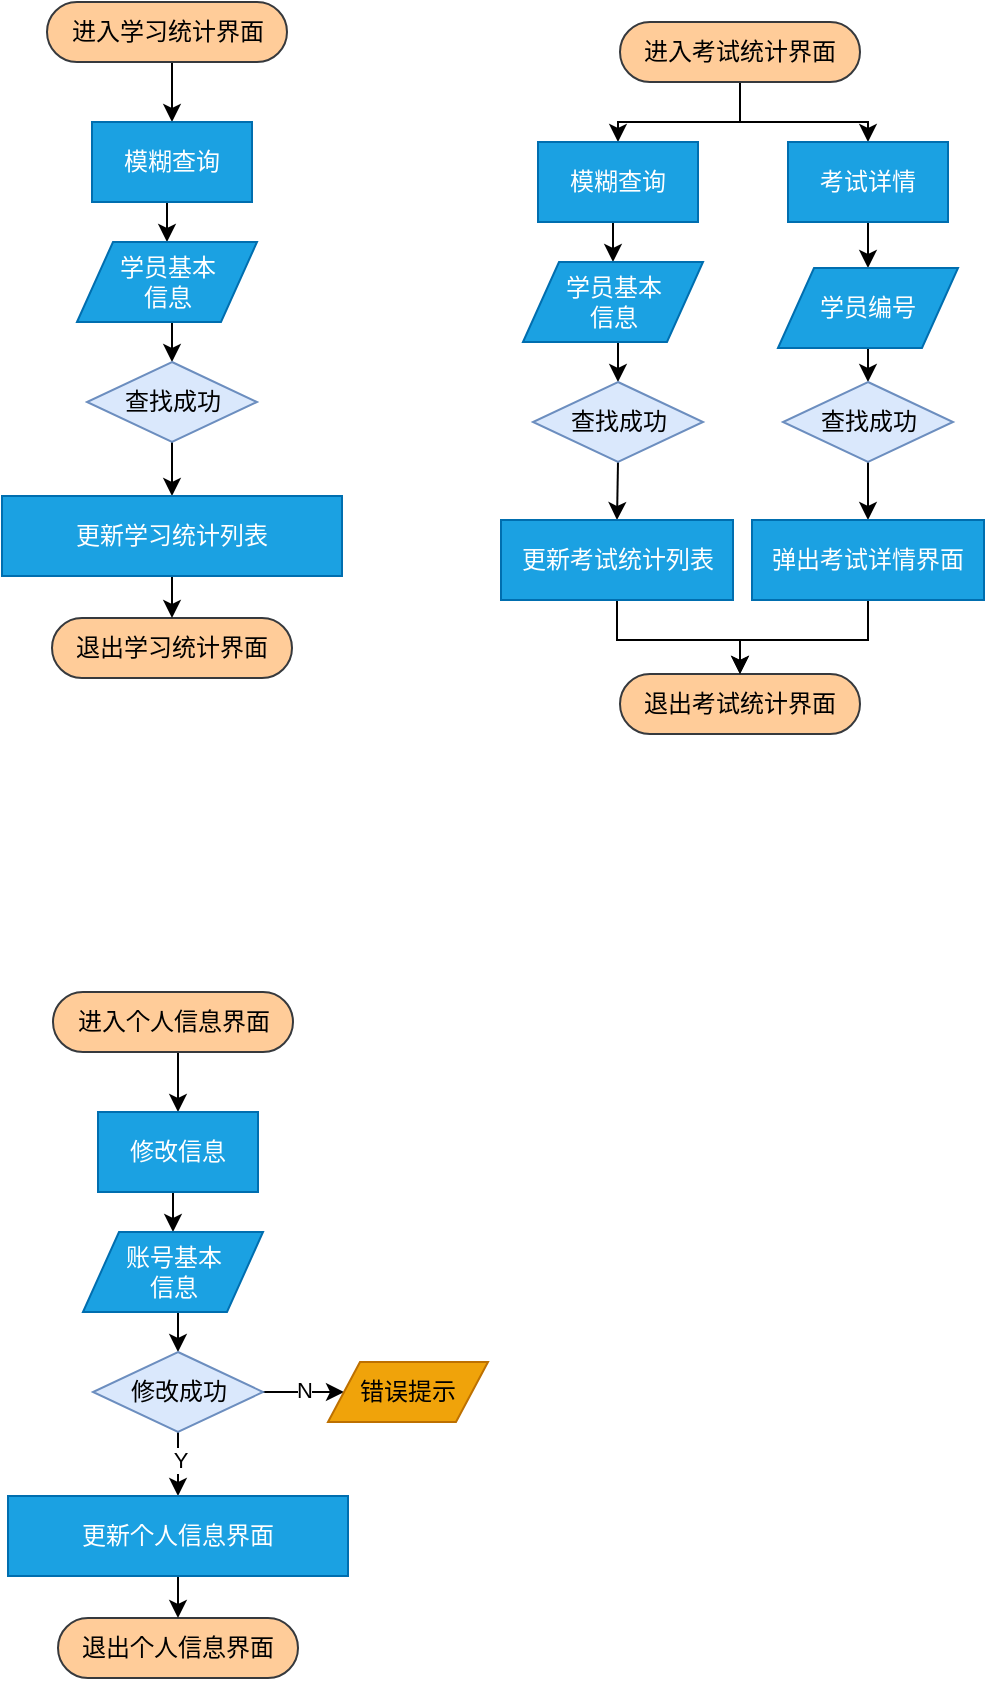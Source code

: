 <mxfile version="21.5.2" type="github">
  <diagram name="第 1 页" id="XhXCg2Ok07YFrrj1PNat">
    <mxGraphModel dx="794" dy="477" grid="0" gridSize="10" guides="1" tooltips="1" connect="1" arrows="1" fold="1" page="1" pageScale="1" pageWidth="827" pageHeight="1169" math="0" shadow="0">
      <root>
        <mxCell id="0" />
        <mxCell id="1" parent="0" />
        <mxCell id="_7LHMn7Qy-vGmnw-7lLM-3" style="edgeStyle=orthogonalEdgeStyle;rounded=0;orthogonalLoop=1;jettySize=auto;html=1;exitX=0.5;exitY=0.5;exitDx=0;exitDy=15;exitPerimeter=0;entryX=0.5;entryY=0;entryDx=0;entryDy=0;" edge="1" parent="1" source="_7LHMn7Qy-vGmnw-7lLM-4" target="_7LHMn7Qy-vGmnw-7lLM-11">
          <mxGeometry relative="1" as="geometry" />
        </mxCell>
        <mxCell id="_7LHMn7Qy-vGmnw-7lLM-4" value="进入学习统计界面" style="html=1;dashed=0;whiteSpace=wrap;shape=mxgraph.dfd.start;fillColor=#ffcc99;strokeColor=#36393d;" vertex="1" parent="1">
          <mxGeometry x="277.5" y="140" width="120" height="30" as="geometry" />
        </mxCell>
        <mxCell id="_7LHMn7Qy-vGmnw-7lLM-7" value="退出学习统计界面" style="html=1;dashed=0;whiteSpace=wrap;shape=mxgraph.dfd.start;fillColor=#ffcc99;strokeColor=#36393d;" vertex="1" parent="1">
          <mxGeometry x="280" y="448" width="120" height="30" as="geometry" />
        </mxCell>
        <mxCell id="_7LHMn7Qy-vGmnw-7lLM-31" style="edgeStyle=orthogonalEdgeStyle;rounded=0;orthogonalLoop=1;jettySize=auto;html=1;exitX=0.5;exitY=1;exitDx=0;exitDy=0;entryX=0.5;entryY=0;entryDx=0;entryDy=0;" edge="1" parent="1" source="_7LHMn7Qy-vGmnw-7lLM-11" target="_7LHMn7Qy-vGmnw-7lLM-17">
          <mxGeometry relative="1" as="geometry" />
        </mxCell>
        <mxCell id="_7LHMn7Qy-vGmnw-7lLM-11" value="模糊查询" style="html=1;dashed=0;whiteSpace=wrap;fillColor=#1ba1e2;fontColor=#ffffff;strokeColor=#006EAF;" vertex="1" parent="1">
          <mxGeometry x="300" y="200" width="80" height="40" as="geometry" />
        </mxCell>
        <mxCell id="_7LHMn7Qy-vGmnw-7lLM-16" style="edgeStyle=orthogonalEdgeStyle;rounded=0;orthogonalLoop=1;jettySize=auto;html=1;exitX=0.5;exitY=1;exitDx=0;exitDy=0;entryX=0.5;entryY=0;entryDx=0;entryDy=0;" edge="1" parent="1" source="_7LHMn7Qy-vGmnw-7lLM-17" target="_7LHMn7Qy-vGmnw-7lLM-25">
          <mxGeometry relative="1" as="geometry" />
        </mxCell>
        <mxCell id="_7LHMn7Qy-vGmnw-7lLM-17" value="学员基本&lt;br&gt;信息" style="shape=parallelogram;perimeter=parallelogramPerimeter;whiteSpace=wrap;html=1;dashed=0;fillColor=#1ba1e2;fontColor=#ffffff;strokeColor=#006EAF;" vertex="1" parent="1">
          <mxGeometry x="292.5" y="260" width="90" height="40" as="geometry" />
        </mxCell>
        <mxCell id="_7LHMn7Qy-vGmnw-7lLM-24" style="edgeStyle=orthogonalEdgeStyle;rounded=0;orthogonalLoop=1;jettySize=auto;html=1;exitX=0.5;exitY=1;exitDx=0;exitDy=0;entryX=0.5;entryY=0;entryDx=0;entryDy=0;" edge="1" parent="1" source="_7LHMn7Qy-vGmnw-7lLM-25" target="_7LHMn7Qy-vGmnw-7lLM-28">
          <mxGeometry relative="1" as="geometry" />
        </mxCell>
        <mxCell id="_7LHMn7Qy-vGmnw-7lLM-25" value="查找成功" style="shape=rhombus;html=1;dashed=0;whiteSpace=wrap;perimeter=rhombusPerimeter;fillColor=#dae8fc;strokeColor=#6c8ebf;" vertex="1" parent="1">
          <mxGeometry x="297.5" y="320" width="85" height="40" as="geometry" />
        </mxCell>
        <mxCell id="_7LHMn7Qy-vGmnw-7lLM-27" style="edgeStyle=orthogonalEdgeStyle;rounded=0;orthogonalLoop=1;jettySize=auto;html=1;exitX=0.5;exitY=1;exitDx=0;exitDy=0;" edge="1" parent="1" source="_7LHMn7Qy-vGmnw-7lLM-28" target="_7LHMn7Qy-vGmnw-7lLM-7">
          <mxGeometry relative="1" as="geometry" />
        </mxCell>
        <mxCell id="_7LHMn7Qy-vGmnw-7lLM-28" value="更新学习统计列表" style="html=1;dashed=0;whiteSpace=wrap;fillColor=#1ba1e2;fontColor=#ffffff;strokeColor=#006EAF;" vertex="1" parent="1">
          <mxGeometry x="255" y="387" width="170" height="40" as="geometry" />
        </mxCell>
        <mxCell id="_7LHMn7Qy-vGmnw-7lLM-29" style="edgeStyle=orthogonalEdgeStyle;rounded=0;orthogonalLoop=1;jettySize=auto;html=1;exitX=0.5;exitY=0.5;exitDx=0;exitDy=15;exitPerimeter=0;" edge="1" parent="1" source="_7LHMn7Qy-vGmnw-7lLM-7" target="_7LHMn7Qy-vGmnw-7lLM-7">
          <mxGeometry relative="1" as="geometry" />
        </mxCell>
        <mxCell id="_7LHMn7Qy-vGmnw-7lLM-33" style="edgeStyle=orthogonalEdgeStyle;rounded=0;orthogonalLoop=1;jettySize=auto;html=1;exitX=0.5;exitY=0.5;exitDx=0;exitDy=15;exitPerimeter=0;entryX=0.5;entryY=0;entryDx=0;entryDy=0;" edge="1" parent="1" source="_7LHMn7Qy-vGmnw-7lLM-34" target="_7LHMn7Qy-vGmnw-7lLM-37">
          <mxGeometry relative="1" as="geometry" />
        </mxCell>
        <mxCell id="_7LHMn7Qy-vGmnw-7lLM-53" style="edgeStyle=orthogonalEdgeStyle;rounded=0;orthogonalLoop=1;jettySize=auto;html=1;exitX=0.5;exitY=0.5;exitDx=0;exitDy=15;exitPerimeter=0;" edge="1" parent="1" source="_7LHMn7Qy-vGmnw-7lLM-34" target="_7LHMn7Qy-vGmnw-7lLM-45">
          <mxGeometry relative="1" as="geometry" />
        </mxCell>
        <mxCell id="_7LHMn7Qy-vGmnw-7lLM-34" value="进入考试统计界面" style="html=1;dashed=0;whiteSpace=wrap;shape=mxgraph.dfd.start;fillColor=#ffcc99;strokeColor=#36393d;" vertex="1" parent="1">
          <mxGeometry x="564" y="150" width="120" height="30" as="geometry" />
        </mxCell>
        <mxCell id="_7LHMn7Qy-vGmnw-7lLM-35" value="退出考试统计界面" style="html=1;dashed=0;whiteSpace=wrap;shape=mxgraph.dfd.start;fillColor=#ffcc99;strokeColor=#36393d;" vertex="1" parent="1">
          <mxGeometry x="564" y="476" width="120" height="30" as="geometry" />
        </mxCell>
        <mxCell id="_7LHMn7Qy-vGmnw-7lLM-36" style="edgeStyle=orthogonalEdgeStyle;rounded=0;orthogonalLoop=1;jettySize=auto;html=1;exitX=0.5;exitY=1;exitDx=0;exitDy=0;entryX=0.5;entryY=0;entryDx=0;entryDy=0;" edge="1" parent="1" source="_7LHMn7Qy-vGmnw-7lLM-37" target="_7LHMn7Qy-vGmnw-7lLM-39">
          <mxGeometry relative="1" as="geometry" />
        </mxCell>
        <mxCell id="_7LHMn7Qy-vGmnw-7lLM-37" value="模糊查询" style="html=1;dashed=0;whiteSpace=wrap;fillColor=#1ba1e2;fontColor=#ffffff;strokeColor=#006EAF;" vertex="1" parent="1">
          <mxGeometry x="523" y="210" width="80" height="40" as="geometry" />
        </mxCell>
        <mxCell id="_7LHMn7Qy-vGmnw-7lLM-38" style="edgeStyle=orthogonalEdgeStyle;rounded=0;orthogonalLoop=1;jettySize=auto;html=1;exitX=0.5;exitY=1;exitDx=0;exitDy=0;entryX=0.5;entryY=0;entryDx=0;entryDy=0;" edge="1" parent="1" source="_7LHMn7Qy-vGmnw-7lLM-39" target="_7LHMn7Qy-vGmnw-7lLM-41">
          <mxGeometry relative="1" as="geometry" />
        </mxCell>
        <mxCell id="_7LHMn7Qy-vGmnw-7lLM-39" value="学员基本&lt;br&gt;信息" style="shape=parallelogram;perimeter=parallelogramPerimeter;whiteSpace=wrap;html=1;dashed=0;fillColor=#1ba1e2;fontColor=#ffffff;strokeColor=#006EAF;" vertex="1" parent="1">
          <mxGeometry x="515.5" y="270" width="90" height="40" as="geometry" />
        </mxCell>
        <mxCell id="_7LHMn7Qy-vGmnw-7lLM-40" style="edgeStyle=orthogonalEdgeStyle;rounded=0;orthogonalLoop=1;jettySize=auto;html=1;exitX=0.5;exitY=1;exitDx=0;exitDy=0;entryX=0.5;entryY=0;entryDx=0;entryDy=0;" edge="1" parent="1" source="_7LHMn7Qy-vGmnw-7lLM-41" target="_7LHMn7Qy-vGmnw-7lLM-43">
          <mxGeometry relative="1" as="geometry" />
        </mxCell>
        <mxCell id="_7LHMn7Qy-vGmnw-7lLM-41" value="查找成功" style="shape=rhombus;html=1;dashed=0;whiteSpace=wrap;perimeter=rhombusPerimeter;fillColor=#dae8fc;strokeColor=#6c8ebf;" vertex="1" parent="1">
          <mxGeometry x="520.5" y="330" width="85" height="40" as="geometry" />
        </mxCell>
        <mxCell id="_7LHMn7Qy-vGmnw-7lLM-42" style="edgeStyle=orthogonalEdgeStyle;rounded=0;orthogonalLoop=1;jettySize=auto;html=1;exitX=0.5;exitY=1;exitDx=0;exitDy=0;" edge="1" parent="1" source="_7LHMn7Qy-vGmnw-7lLM-43" target="_7LHMn7Qy-vGmnw-7lLM-35">
          <mxGeometry relative="1" as="geometry" />
        </mxCell>
        <mxCell id="_7LHMn7Qy-vGmnw-7lLM-43" value="更新考试统计列表" style="html=1;dashed=0;whiteSpace=wrap;fillColor=#1ba1e2;fontColor=#ffffff;strokeColor=#006EAF;" vertex="1" parent="1">
          <mxGeometry x="504.5" y="399" width="116" height="40" as="geometry" />
        </mxCell>
        <mxCell id="_7LHMn7Qy-vGmnw-7lLM-44" style="edgeStyle=orthogonalEdgeStyle;rounded=0;orthogonalLoop=1;jettySize=auto;html=1;exitX=0.5;exitY=0.5;exitDx=0;exitDy=15;exitPerimeter=0;" edge="1" parent="1" source="_7LHMn7Qy-vGmnw-7lLM-35" target="_7LHMn7Qy-vGmnw-7lLM-35">
          <mxGeometry relative="1" as="geometry" />
        </mxCell>
        <mxCell id="_7LHMn7Qy-vGmnw-7lLM-52" style="edgeStyle=orthogonalEdgeStyle;rounded=0;orthogonalLoop=1;jettySize=auto;html=1;exitX=0.5;exitY=1;exitDx=0;exitDy=0;entryX=0.5;entryY=0;entryDx=0;entryDy=0;" edge="1" parent="1" source="_7LHMn7Qy-vGmnw-7lLM-45" target="_7LHMn7Qy-vGmnw-7lLM-46">
          <mxGeometry relative="1" as="geometry" />
        </mxCell>
        <mxCell id="_7LHMn7Qy-vGmnw-7lLM-45" value="考试详情" style="html=1;dashed=0;whiteSpace=wrap;fillColor=#1ba1e2;fontColor=#ffffff;strokeColor=#006EAF;" vertex="1" parent="1">
          <mxGeometry x="648" y="210" width="80" height="40" as="geometry" />
        </mxCell>
        <mxCell id="_7LHMn7Qy-vGmnw-7lLM-51" style="edgeStyle=orthogonalEdgeStyle;rounded=0;orthogonalLoop=1;jettySize=auto;html=1;exitX=0.5;exitY=1;exitDx=0;exitDy=0;entryX=0.5;entryY=0;entryDx=0;entryDy=0;" edge="1" parent="1" source="_7LHMn7Qy-vGmnw-7lLM-46" target="_7LHMn7Qy-vGmnw-7lLM-47">
          <mxGeometry relative="1" as="geometry" />
        </mxCell>
        <mxCell id="_7LHMn7Qy-vGmnw-7lLM-46" value="学员编号" style="shape=parallelogram;perimeter=parallelogramPerimeter;whiteSpace=wrap;html=1;dashed=0;fillColor=#1ba1e2;fontColor=#ffffff;strokeColor=#006EAF;" vertex="1" parent="1">
          <mxGeometry x="643" y="273" width="90" height="40" as="geometry" />
        </mxCell>
        <mxCell id="_7LHMn7Qy-vGmnw-7lLM-50" style="edgeStyle=orthogonalEdgeStyle;rounded=0;orthogonalLoop=1;jettySize=auto;html=1;exitX=0.5;exitY=1;exitDx=0;exitDy=0;" edge="1" parent="1" source="_7LHMn7Qy-vGmnw-7lLM-47" target="_7LHMn7Qy-vGmnw-7lLM-48">
          <mxGeometry relative="1" as="geometry" />
        </mxCell>
        <mxCell id="_7LHMn7Qy-vGmnw-7lLM-47" value="查找成功" style="shape=rhombus;html=1;dashed=0;whiteSpace=wrap;perimeter=rhombusPerimeter;fillColor=#dae8fc;strokeColor=#6c8ebf;" vertex="1" parent="1">
          <mxGeometry x="645.5" y="330" width="85" height="40" as="geometry" />
        </mxCell>
        <mxCell id="_7LHMn7Qy-vGmnw-7lLM-49" style="edgeStyle=orthogonalEdgeStyle;rounded=0;orthogonalLoop=1;jettySize=auto;html=1;exitX=0.5;exitY=1;exitDx=0;exitDy=0;entryX=0.5;entryY=0.5;entryDx=0;entryDy=-15;entryPerimeter=0;" edge="1" parent="1" source="_7LHMn7Qy-vGmnw-7lLM-48" target="_7LHMn7Qy-vGmnw-7lLM-35">
          <mxGeometry relative="1" as="geometry" />
        </mxCell>
        <mxCell id="_7LHMn7Qy-vGmnw-7lLM-48" value="弹出考试详情界面" style="html=1;dashed=0;whiteSpace=wrap;fillColor=#1ba1e2;fontColor=#ffffff;strokeColor=#006EAF;" vertex="1" parent="1">
          <mxGeometry x="630" y="399" width="116" height="40" as="geometry" />
        </mxCell>
        <mxCell id="_7LHMn7Qy-vGmnw-7lLM-54" style="edgeStyle=orthogonalEdgeStyle;rounded=0;orthogonalLoop=1;jettySize=auto;html=1;exitX=0.5;exitY=0.5;exitDx=0;exitDy=15;exitPerimeter=0;entryX=0.5;entryY=0;entryDx=0;entryDy=0;" edge="1" parent="1" source="_7LHMn7Qy-vGmnw-7lLM-55" target="_7LHMn7Qy-vGmnw-7lLM-58">
          <mxGeometry relative="1" as="geometry" />
        </mxCell>
        <mxCell id="_7LHMn7Qy-vGmnw-7lLM-55" value="进入个人信息界面" style="html=1;dashed=0;whiteSpace=wrap;shape=mxgraph.dfd.start;fillColor=#ffcc99;strokeColor=#36393d;" vertex="1" parent="1">
          <mxGeometry x="280.5" y="635" width="120" height="30" as="geometry" />
        </mxCell>
        <mxCell id="_7LHMn7Qy-vGmnw-7lLM-56" value="退出个人信息界面" style="html=1;dashed=0;whiteSpace=wrap;shape=mxgraph.dfd.start;fillColor=#ffcc99;strokeColor=#36393d;" vertex="1" parent="1">
          <mxGeometry x="283" y="948" width="120" height="30" as="geometry" />
        </mxCell>
        <mxCell id="_7LHMn7Qy-vGmnw-7lLM-57" style="edgeStyle=orthogonalEdgeStyle;rounded=0;orthogonalLoop=1;jettySize=auto;html=1;exitX=0.5;exitY=1;exitDx=0;exitDy=0;entryX=0.5;entryY=0;entryDx=0;entryDy=0;" edge="1" parent="1" source="_7LHMn7Qy-vGmnw-7lLM-58" target="_7LHMn7Qy-vGmnw-7lLM-60">
          <mxGeometry relative="1" as="geometry" />
        </mxCell>
        <mxCell id="_7LHMn7Qy-vGmnw-7lLM-58" value="修改信息" style="html=1;dashed=0;whiteSpace=wrap;fillColor=#1ba1e2;fontColor=#ffffff;strokeColor=#006EAF;" vertex="1" parent="1">
          <mxGeometry x="303" y="695" width="80" height="40" as="geometry" />
        </mxCell>
        <mxCell id="_7LHMn7Qy-vGmnw-7lLM-59" style="edgeStyle=orthogonalEdgeStyle;rounded=0;orthogonalLoop=1;jettySize=auto;html=1;exitX=0.5;exitY=1;exitDx=0;exitDy=0;entryX=0.5;entryY=0;entryDx=0;entryDy=0;" edge="1" parent="1" source="_7LHMn7Qy-vGmnw-7lLM-60" target="_7LHMn7Qy-vGmnw-7lLM-62">
          <mxGeometry relative="1" as="geometry" />
        </mxCell>
        <mxCell id="_7LHMn7Qy-vGmnw-7lLM-60" value="账号基本&lt;br&gt;信息" style="shape=parallelogram;perimeter=parallelogramPerimeter;whiteSpace=wrap;html=1;dashed=0;fillColor=#1ba1e2;fontColor=#ffffff;strokeColor=#006EAF;" vertex="1" parent="1">
          <mxGeometry x="295.5" y="755" width="90" height="40" as="geometry" />
        </mxCell>
        <mxCell id="_7LHMn7Qy-vGmnw-7lLM-61" style="edgeStyle=orthogonalEdgeStyle;rounded=0;orthogonalLoop=1;jettySize=auto;html=1;exitX=0.5;exitY=1;exitDx=0;exitDy=0;entryX=0.5;entryY=0;entryDx=0;entryDy=0;" edge="1" parent="1" source="_7LHMn7Qy-vGmnw-7lLM-62" target="_7LHMn7Qy-vGmnw-7lLM-64">
          <mxGeometry relative="1" as="geometry" />
        </mxCell>
        <mxCell id="_7LHMn7Qy-vGmnw-7lLM-68" value="Y" style="edgeLabel;html=1;align=center;verticalAlign=middle;resizable=0;points=[];" vertex="1" connectable="0" parent="_7LHMn7Qy-vGmnw-7lLM-61">
          <mxGeometry x="-0.138" y="1" relative="1" as="geometry">
            <mxPoint as="offset" />
          </mxGeometry>
        </mxCell>
        <mxCell id="_7LHMn7Qy-vGmnw-7lLM-67" style="edgeStyle=orthogonalEdgeStyle;rounded=0;orthogonalLoop=1;jettySize=auto;html=1;exitX=1;exitY=0.5;exitDx=0;exitDy=0;" edge="1" parent="1" source="_7LHMn7Qy-vGmnw-7lLM-62" target="_7LHMn7Qy-vGmnw-7lLM-66">
          <mxGeometry relative="1" as="geometry" />
        </mxCell>
        <mxCell id="_7LHMn7Qy-vGmnw-7lLM-69" value="N" style="edgeLabel;html=1;align=center;verticalAlign=middle;resizable=0;points=[];" vertex="1" connectable="0" parent="_7LHMn7Qy-vGmnw-7lLM-67">
          <mxGeometry x="0.255" y="1" relative="1" as="geometry">
            <mxPoint as="offset" />
          </mxGeometry>
        </mxCell>
        <mxCell id="_7LHMn7Qy-vGmnw-7lLM-62" value="修改成功" style="shape=rhombus;html=1;dashed=0;whiteSpace=wrap;perimeter=rhombusPerimeter;fillColor=#dae8fc;strokeColor=#6c8ebf;" vertex="1" parent="1">
          <mxGeometry x="300.5" y="815" width="85" height="40" as="geometry" />
        </mxCell>
        <mxCell id="_7LHMn7Qy-vGmnw-7lLM-63" style="edgeStyle=orthogonalEdgeStyle;rounded=0;orthogonalLoop=1;jettySize=auto;html=1;exitX=0.5;exitY=1;exitDx=0;exitDy=0;" edge="1" parent="1" source="_7LHMn7Qy-vGmnw-7lLM-64" target="_7LHMn7Qy-vGmnw-7lLM-56">
          <mxGeometry relative="1" as="geometry" />
        </mxCell>
        <mxCell id="_7LHMn7Qy-vGmnw-7lLM-64" value="更新个人信息界面" style="html=1;dashed=0;whiteSpace=wrap;fillColor=#1ba1e2;fontColor=#ffffff;strokeColor=#006EAF;" vertex="1" parent="1">
          <mxGeometry x="258" y="887" width="170" height="40" as="geometry" />
        </mxCell>
        <mxCell id="_7LHMn7Qy-vGmnw-7lLM-65" style="edgeStyle=orthogonalEdgeStyle;rounded=0;orthogonalLoop=1;jettySize=auto;html=1;exitX=0.5;exitY=0.5;exitDx=0;exitDy=15;exitPerimeter=0;" edge="1" parent="1" source="_7LHMn7Qy-vGmnw-7lLM-56" target="_7LHMn7Qy-vGmnw-7lLM-56">
          <mxGeometry relative="1" as="geometry" />
        </mxCell>
        <mxCell id="_7LHMn7Qy-vGmnw-7lLM-66" value="错误提示" style="shape=parallelogram;perimeter=parallelogramPerimeter;whiteSpace=wrap;html=1;dashed=0;fillColor=#f0a30a;fontColor=#000000;strokeColor=#BD7000;" vertex="1" parent="1">
          <mxGeometry x="418" y="820" width="80" height="30" as="geometry" />
        </mxCell>
      </root>
    </mxGraphModel>
  </diagram>
</mxfile>
